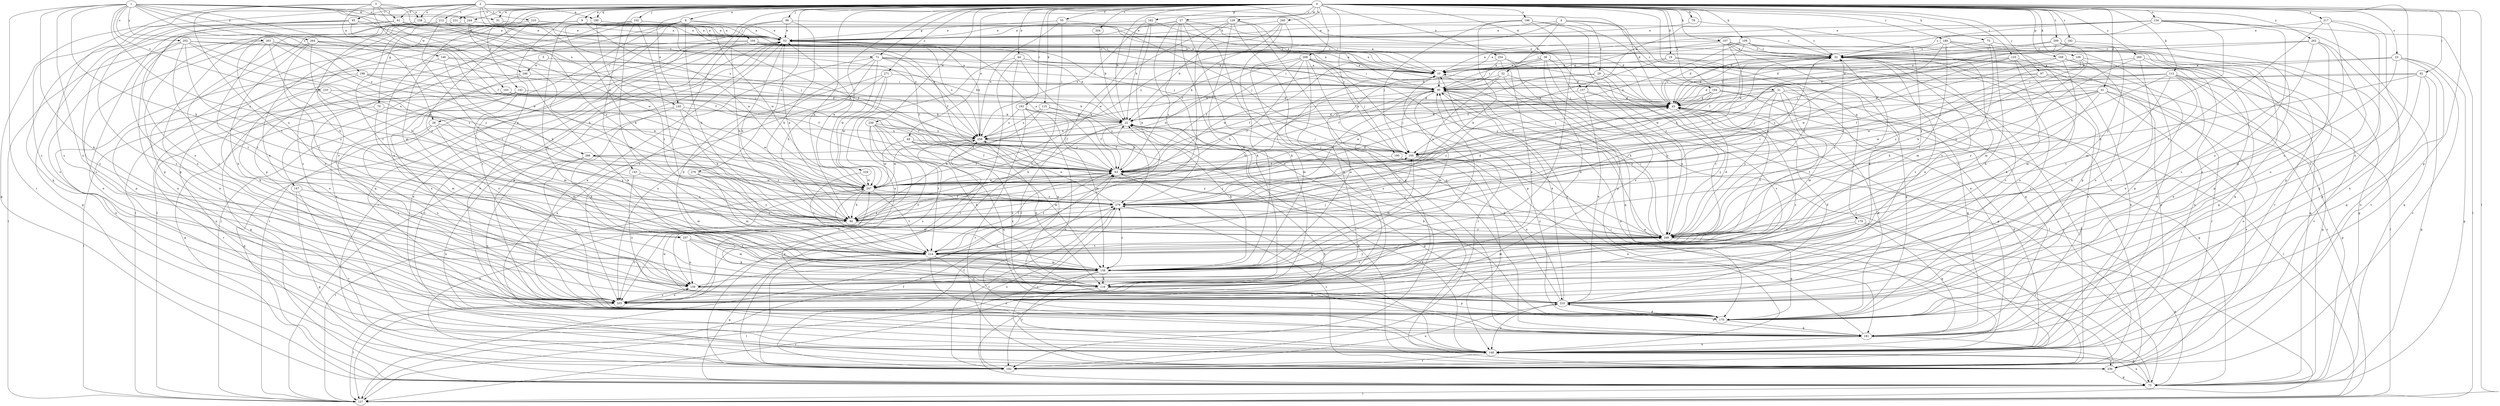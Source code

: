 strict digraph  {
0;
1;
2;
3;
4;
5;
6;
9;
10;
19;
22;
23;
27;
28;
29;
31;
32;
38;
41;
43;
44;
49;
51;
52;
53;
55;
61;
63;
70;
71;
73;
75;
78;
84;
92;
93;
95;
96;
97;
102;
103;
104;
105;
106;
107;
109;
112;
115;
116;
125;
127;
129;
138;
142;
143;
145;
146;
147;
148;
154;
157;
158;
159;
162;
168;
170;
179;
180;
181;
182;
183;
189;
190;
192;
194;
196;
198;
202;
203;
204;
208;
209;
210;
212;
214;
217;
225;
229;
231;
233;
236;
239;
240;
244;
246;
247;
254;
257;
258;
260;
262;
263;
264;
266;
268;
271;
276;
279;
0 -> 6  [label=a];
0 -> 9  [label=a];
0 -> 19  [label=b];
0 -> 22  [label=b];
0 -> 23  [label=c];
0 -> 27  [label=c];
0 -> 28  [label=c];
0 -> 38  [label=d];
0 -> 41  [label=d];
0 -> 44  [label=e];
0 -> 49  [label=e];
0 -> 51  [label=e];
0 -> 55  [label=f];
0 -> 61  [label=f];
0 -> 70  [label=g];
0 -> 71  [label=g];
0 -> 75  [label=h];
0 -> 78  [label=h];
0 -> 84  [label=h];
0 -> 92  [label=i];
0 -> 96  [label=j];
0 -> 97  [label=j];
0 -> 102  [label=j];
0 -> 106  [label=k];
0 -> 107  [label=k];
0 -> 109  [label=k];
0 -> 112  [label=k];
0 -> 115  [label=k];
0 -> 125  [label=l];
0 -> 127  [label=l];
0 -> 129  [label=m];
0 -> 138  [label=m];
0 -> 142  [label=n];
0 -> 143  [label=n];
0 -> 145  [label=n];
0 -> 154  [label=o];
0 -> 157  [label=o];
0 -> 162  [label=p];
0 -> 168  [label=p];
0 -> 170  [label=p];
0 -> 179  [label=q];
0 -> 180  [label=q];
0 -> 182  [label=r];
0 -> 183  [label=r];
0 -> 189  [label=r];
0 -> 190  [label=r];
0 -> 194  [label=s];
0 -> 196  [label=s];
0 -> 204  [label=t];
0 -> 208  [label=t];
0 -> 209  [label=t];
0 -> 217  [label=u];
0 -> 225  [label=u];
0 -> 229  [label=v];
0 -> 231  [label=v];
0 -> 239  [label=w];
0 -> 240  [label=w];
0 -> 244  [label=w];
0 -> 254  [label=x];
0 -> 257  [label=x];
0 -> 260  [label=y];
0 -> 262  [label=y];
0 -> 271  [label=z];
0 -> 276  [label=z];
1 -> 28  [label=c];
1 -> 51  [label=e];
1 -> 71  [label=g];
1 -> 84  [label=h];
1 -> 116  [label=k];
1 -> 192  [label=r];
1 -> 198  [label=s];
1 -> 202  [label=s];
1 -> 225  [label=u];
1 -> 233  [label=v];
1 -> 244  [label=w];
1 -> 246  [label=w];
1 -> 263  [label=y];
1 -> 264  [label=y];
1 -> 266  [label=y];
1 -> 279  [label=z];
2 -> 43  [label=d];
2 -> 73  [label=g];
2 -> 93  [label=i];
2 -> 95  [label=i];
2 -> 145  [label=n];
2 -> 157  [label=o];
2 -> 158  [label=o];
2 -> 180  [label=q];
2 -> 203  [label=s];
2 -> 210  [label=t];
2 -> 212  [label=t];
2 -> 257  [label=x];
2 -> 258  [label=x];
3 -> 61  [label=f];
3 -> 63  [label=f];
3 -> 95  [label=i];
3 -> 103  [label=j];
3 -> 146  [label=n];
3 -> 158  [label=o];
3 -> 203  [label=s];
3 -> 214  [label=t];
4 -> 29  [label=c];
4 -> 31  [label=c];
4 -> 52  [label=e];
4 -> 53  [label=e];
4 -> 266  [label=y];
4 -> 268  [label=y];
5 -> 22  [label=b];
5 -> 246  [label=w];
6 -> 53  [label=e];
6 -> 84  [label=h];
6 -> 104  [label=j];
6 -> 147  [label=n];
6 -> 203  [label=s];
6 -> 236  [label=v];
9 -> 32  [label=c];
9 -> 43  [label=d];
9 -> 53  [label=e];
9 -> 127  [label=l];
9 -> 159  [label=o];
9 -> 203  [label=s];
9 -> 247  [label=w];
10 -> 95  [label=i];
10 -> 138  [label=m];
10 -> 181  [label=q];
10 -> 192  [label=r];
19 -> 10  [label=a];
19 -> 63  [label=f];
19 -> 181  [label=q];
19 -> 192  [label=r];
22 -> 43  [label=d];
22 -> 53  [label=e];
22 -> 63  [label=f];
22 -> 84  [label=h];
22 -> 105  [label=j];
22 -> 258  [label=x];
23 -> 10  [label=a];
23 -> 43  [label=d];
23 -> 73  [label=g];
23 -> 138  [label=m];
23 -> 148  [label=n];
23 -> 236  [label=v];
27 -> 10  [label=a];
27 -> 53  [label=e];
27 -> 116  [label=k];
27 -> 181  [label=q];
27 -> 203  [label=s];
27 -> 236  [label=v];
27 -> 258  [label=x];
27 -> 279  [label=z];
28 -> 138  [label=m];
28 -> 203  [label=s];
28 -> 225  [label=u];
28 -> 258  [label=x];
28 -> 268  [label=y];
29 -> 63  [label=f];
29 -> 95  [label=i];
29 -> 170  [label=p];
29 -> 214  [label=t];
31 -> 43  [label=d];
31 -> 73  [label=g];
31 -> 84  [label=h];
31 -> 138  [label=m];
31 -> 181  [label=q];
31 -> 214  [label=t];
31 -> 258  [label=x];
31 -> 268  [label=y];
32 -> 10  [label=a];
32 -> 43  [label=d];
32 -> 127  [label=l];
32 -> 148  [label=n];
32 -> 159  [label=o];
32 -> 247  [label=w];
32 -> 268  [label=y];
38 -> 10  [label=a];
38 -> 73  [label=g];
38 -> 95  [label=i];
38 -> 116  [label=k];
38 -> 192  [label=r];
38 -> 203  [label=s];
38 -> 258  [label=x];
41 -> 43  [label=d];
41 -> 73  [label=g];
41 -> 84  [label=h];
41 -> 105  [label=j];
41 -> 148  [label=n];
41 -> 236  [label=v];
41 -> 247  [label=w];
41 -> 268  [label=y];
43 -> 22  [label=b];
43 -> 32  [label=c];
43 -> 95  [label=i];
43 -> 127  [label=l];
43 -> 203  [label=s];
43 -> 214  [label=t];
43 -> 268  [label=y];
43 -> 279  [label=z];
44 -> 10  [label=a];
44 -> 95  [label=i];
44 -> 127  [label=l];
44 -> 181  [label=q];
44 -> 192  [label=r];
44 -> 279  [label=z];
49 -> 63  [label=f];
49 -> 105  [label=j];
49 -> 138  [label=m];
49 -> 247  [label=w];
49 -> 268  [label=y];
51 -> 258  [label=x];
52 -> 63  [label=f];
52 -> 95  [label=i];
52 -> 203  [label=s];
52 -> 268  [label=y];
52 -> 279  [label=z];
53 -> 32  [label=c];
53 -> 63  [label=f];
53 -> 84  [label=h];
53 -> 127  [label=l];
53 -> 170  [label=p];
53 -> 192  [label=r];
53 -> 258  [label=x];
55 -> 53  [label=e];
55 -> 105  [label=j];
55 -> 203  [label=s];
55 -> 258  [label=x];
61 -> 53  [label=e];
61 -> 73  [label=g];
61 -> 148  [label=n];
61 -> 247  [label=w];
63 -> 22  [label=b];
63 -> 53  [label=e];
63 -> 148  [label=n];
63 -> 170  [label=p];
63 -> 214  [label=t];
63 -> 247  [label=w];
70 -> 22  [label=b];
70 -> 138  [label=m];
70 -> 192  [label=r];
71 -> 10  [label=a];
71 -> 43  [label=d];
71 -> 63  [label=f];
71 -> 84  [label=h];
71 -> 95  [label=i];
71 -> 116  [label=k];
71 -> 236  [label=v];
71 -> 247  [label=w];
73 -> 10  [label=a];
73 -> 22  [label=b];
73 -> 127  [label=l];
73 -> 148  [label=n];
75 -> 32  [label=c];
75 -> 116  [label=k];
75 -> 138  [label=m];
75 -> 148  [label=n];
78 -> 53  [label=e];
78 -> 268  [label=y];
84 -> 32  [label=c];
84 -> 63  [label=f];
84 -> 105  [label=j];
84 -> 203  [label=s];
84 -> 268  [label=y];
92 -> 73  [label=g];
92 -> 95  [label=i];
92 -> 105  [label=j];
92 -> 170  [label=p];
92 -> 181  [label=q];
92 -> 279  [label=z];
93 -> 53  [label=e];
93 -> 105  [label=j];
93 -> 159  [label=o];
93 -> 181  [label=q];
93 -> 203  [label=s];
93 -> 247  [label=w];
95 -> 43  [label=d];
95 -> 63  [label=f];
95 -> 84  [label=h];
95 -> 105  [label=j];
95 -> 138  [label=m];
95 -> 148  [label=n];
95 -> 268  [label=y];
96 -> 32  [label=c];
96 -> 53  [label=e];
96 -> 84  [label=h];
96 -> 127  [label=l];
96 -> 203  [label=s];
97 -> 43  [label=d];
97 -> 73  [label=g];
97 -> 95  [label=i];
97 -> 192  [label=r];
97 -> 279  [label=z];
102 -> 53  [label=e];
102 -> 127  [label=l];
102 -> 138  [label=m];
102 -> 170  [label=p];
102 -> 203  [label=s];
102 -> 214  [label=t];
102 -> 247  [label=w];
103 -> 22  [label=b];
103 -> 43  [label=d];
103 -> 63  [label=f];
103 -> 127  [label=l];
103 -> 148  [label=n];
104 -> 10  [label=a];
104 -> 32  [label=c];
104 -> 43  [label=d];
104 -> 84  [label=h];
104 -> 127  [label=l];
104 -> 181  [label=q];
104 -> 258  [label=x];
105 -> 63  [label=f];
105 -> 138  [label=m];
105 -> 148  [label=n];
105 -> 268  [label=y];
106 -> 10  [label=a];
106 -> 84  [label=h];
106 -> 170  [label=p];
106 -> 225  [label=u];
106 -> 279  [label=z];
107 -> 10  [label=a];
107 -> 32  [label=c];
107 -> 63  [label=f];
107 -> 73  [label=g];
107 -> 95  [label=i];
107 -> 116  [label=k];
107 -> 203  [label=s];
107 -> 279  [label=z];
109 -> 10  [label=a];
109 -> 22  [label=b];
109 -> 32  [label=c];
109 -> 43  [label=d];
109 -> 73  [label=g];
109 -> 138  [label=m];
109 -> 258  [label=x];
112 -> 63  [label=f];
112 -> 95  [label=i];
112 -> 116  [label=k];
112 -> 181  [label=q];
112 -> 214  [label=t];
112 -> 225  [label=u];
112 -> 236  [label=v];
112 -> 247  [label=w];
112 -> 268  [label=y];
115 -> 22  [label=b];
115 -> 63  [label=f];
115 -> 84  [label=h];
115 -> 258  [label=x];
116 -> 127  [label=l];
116 -> 170  [label=p];
125 -> 10  [label=a];
125 -> 105  [label=j];
125 -> 116  [label=k];
125 -> 148  [label=n];
125 -> 225  [label=u];
125 -> 279  [label=z];
127 -> 32  [label=c];
127 -> 63  [label=f];
129 -> 53  [label=e];
129 -> 138  [label=m];
129 -> 181  [label=q];
129 -> 192  [label=r];
129 -> 214  [label=t];
129 -> 247  [label=w];
129 -> 268  [label=y];
138 -> 10  [label=a];
138 -> 22  [label=b];
138 -> 116  [label=k];
138 -> 127  [label=l];
138 -> 159  [label=o];
138 -> 192  [label=r];
138 -> 268  [label=y];
138 -> 279  [label=z];
142 -> 43  [label=d];
142 -> 73  [label=g];
142 -> 138  [label=m];
142 -> 159  [label=o];
143 -> 138  [label=m];
143 -> 225  [label=u];
143 -> 247  [label=w];
145 -> 22  [label=b];
145 -> 73  [label=g];
145 -> 84  [label=h];
145 -> 116  [label=k];
145 -> 247  [label=w];
146 -> 10  [label=a];
146 -> 84  [label=h];
146 -> 170  [label=p];
146 -> 258  [label=x];
147 -> 73  [label=g];
147 -> 236  [label=v];
147 -> 279  [label=z];
148 -> 43  [label=d];
148 -> 53  [label=e];
148 -> 63  [label=f];
148 -> 192  [label=r];
148 -> 236  [label=v];
154 -> 32  [label=c];
154 -> 43  [label=d];
154 -> 53  [label=e];
154 -> 73  [label=g];
154 -> 95  [label=i];
154 -> 127  [label=l];
154 -> 159  [label=o];
154 -> 268  [label=y];
157 -> 43  [label=d];
157 -> 225  [label=u];
157 -> 247  [label=w];
157 -> 268  [label=y];
158 -> 10  [label=a];
158 -> 53  [label=e];
158 -> 203  [label=s];
159 -> 95  [label=i];
159 -> 203  [label=s];
159 -> 225  [label=u];
159 -> 279  [label=z];
162 -> 10  [label=a];
162 -> 22  [label=b];
162 -> 53  [label=e];
162 -> 84  [label=h];
162 -> 127  [label=l];
168 -> 10  [label=a];
168 -> 138  [label=m];
168 -> 148  [label=n];
168 -> 170  [label=p];
168 -> 247  [label=w];
170 -> 22  [label=b];
170 -> 32  [label=c];
170 -> 43  [label=d];
170 -> 53  [label=e];
170 -> 181  [label=q];
170 -> 247  [label=w];
179 -> 159  [label=o];
179 -> 181  [label=q];
179 -> 192  [label=r];
179 -> 268  [label=y];
180 -> 53  [label=e];
180 -> 63  [label=f];
180 -> 84  [label=h];
180 -> 138  [label=m];
180 -> 214  [label=t];
181 -> 32  [label=c];
181 -> 53  [label=e];
181 -> 73  [label=g];
181 -> 95  [label=i];
181 -> 148  [label=n];
181 -> 225  [label=u];
182 -> 32  [label=c];
182 -> 105  [label=j];
182 -> 181  [label=q];
183 -> 22  [label=b];
183 -> 63  [label=f];
183 -> 138  [label=m];
183 -> 148  [label=n];
183 -> 236  [label=v];
183 -> 258  [label=x];
189 -> 32  [label=c];
189 -> 148  [label=n];
189 -> 170  [label=p];
189 -> 192  [label=r];
189 -> 214  [label=t];
189 -> 279  [label=z];
190 -> 63  [label=f];
190 -> 148  [label=n];
190 -> 225  [label=u];
192 -> 63  [label=f];
192 -> 225  [label=u];
192 -> 247  [label=w];
192 -> 258  [label=x];
192 -> 279  [label=z];
194 -> 22  [label=b];
194 -> 43  [label=d];
194 -> 63  [label=f];
194 -> 105  [label=j];
194 -> 192  [label=r];
194 -> 236  [label=v];
196 -> 53  [label=e];
196 -> 84  [label=h];
196 -> 105  [label=j];
196 -> 138  [label=m];
196 -> 148  [label=n];
196 -> 268  [label=y];
198 -> 63  [label=f];
198 -> 95  [label=i];
198 -> 116  [label=k];
198 -> 148  [label=n];
198 -> 247  [label=w];
202 -> 10  [label=a];
202 -> 32  [label=c];
202 -> 159  [label=o];
202 -> 203  [label=s];
202 -> 214  [label=t];
202 -> 247  [label=w];
202 -> 268  [label=y];
202 -> 279  [label=z];
203 -> 32  [label=c];
203 -> 127  [label=l];
203 -> 159  [label=o];
204 -> 22  [label=b];
208 -> 10  [label=a];
208 -> 22  [label=b];
208 -> 63  [label=f];
208 -> 84  [label=h];
208 -> 95  [label=i];
208 -> 105  [label=j];
208 -> 116  [label=k];
208 -> 170  [label=p];
208 -> 203  [label=s];
208 -> 247  [label=w];
209 -> 32  [label=c];
209 -> 43  [label=d];
209 -> 105  [label=j];
209 -> 138  [label=m];
209 -> 225  [label=u];
209 -> 268  [label=y];
210 -> 10  [label=a];
210 -> 53  [label=e];
210 -> 170  [label=p];
210 -> 258  [label=x];
210 -> 268  [label=y];
212 -> 53  [label=e];
212 -> 105  [label=j];
212 -> 148  [label=n];
212 -> 170  [label=p];
212 -> 214  [label=t];
214 -> 63  [label=f];
214 -> 73  [label=g];
214 -> 105  [label=j];
214 -> 138  [label=m];
214 -> 148  [label=n];
214 -> 192  [label=r];
214 -> 225  [label=u];
217 -> 53  [label=e];
217 -> 148  [label=n];
217 -> 159  [label=o];
217 -> 214  [label=t];
217 -> 225  [label=u];
225 -> 10  [label=a];
225 -> 22  [label=b];
225 -> 43  [label=d];
225 -> 148  [label=n];
225 -> 170  [label=p];
225 -> 258  [label=x];
229 -> 214  [label=t];
229 -> 247  [label=w];
231 -> 53  [label=e];
231 -> 148  [label=n];
231 -> 159  [label=o];
231 -> 203  [label=s];
233 -> 43  [label=d];
233 -> 159  [label=o];
233 -> 279  [label=z];
236 -> 22  [label=b];
236 -> 73  [label=g];
236 -> 95  [label=i];
236 -> 279  [label=z];
239 -> 63  [label=f];
239 -> 116  [label=k];
239 -> 159  [label=o];
239 -> 181  [label=q];
239 -> 203  [label=s];
239 -> 214  [label=t];
239 -> 258  [label=x];
240 -> 22  [label=b];
240 -> 53  [label=e];
240 -> 63  [label=f];
240 -> 116  [label=k];
240 -> 203  [label=s];
244 -> 53  [label=e];
244 -> 84  [label=h];
244 -> 159  [label=o];
244 -> 214  [label=t];
244 -> 279  [label=z];
246 -> 73  [label=g];
246 -> 95  [label=i];
246 -> 116  [label=k];
246 -> 203  [label=s];
247 -> 32  [label=c];
247 -> 43  [label=d];
247 -> 53  [label=e];
247 -> 84  [label=h];
247 -> 127  [label=l];
247 -> 138  [label=m];
247 -> 214  [label=t];
247 -> 279  [label=z];
254 -> 10  [label=a];
254 -> 116  [label=k];
254 -> 127  [label=l];
254 -> 170  [label=p];
254 -> 247  [label=w];
257 -> 116  [label=k];
257 -> 138  [label=m];
257 -> 159  [label=o];
257 -> 214  [label=t];
258 -> 105  [label=j];
258 -> 116  [label=k];
258 -> 203  [label=s];
258 -> 247  [label=w];
258 -> 268  [label=y];
260 -> 10  [label=a];
260 -> 181  [label=q];
260 -> 192  [label=r];
260 -> 203  [label=s];
260 -> 214  [label=t];
262 -> 32  [label=c];
262 -> 43  [label=d];
262 -> 170  [label=p];
262 -> 203  [label=s];
262 -> 225  [label=u];
262 -> 236  [label=v];
263 -> 32  [label=c];
263 -> 63  [label=f];
263 -> 84  [label=h];
263 -> 127  [label=l];
263 -> 203  [label=s];
263 -> 214  [label=t];
263 -> 279  [label=z];
264 -> 10  [label=a];
264 -> 32  [label=c];
264 -> 84  [label=h];
264 -> 105  [label=j];
264 -> 116  [label=k];
264 -> 214  [label=t];
266 -> 63  [label=f];
266 -> 148  [label=n];
266 -> 181  [label=q];
266 -> 203  [label=s];
266 -> 279  [label=z];
268 -> 32  [label=c];
268 -> 43  [label=d];
268 -> 73  [label=g];
268 -> 95  [label=i];
268 -> 159  [label=o];
268 -> 170  [label=p];
268 -> 214  [label=t];
271 -> 95  [label=i];
271 -> 148  [label=n];
271 -> 203  [label=s];
271 -> 225  [label=u];
271 -> 247  [label=w];
276 -> 138  [label=m];
276 -> 214  [label=t];
276 -> 247  [label=w];
276 -> 268  [label=y];
279 -> 43  [label=d];
279 -> 53  [label=e];
279 -> 84  [label=h];
279 -> 95  [label=i];
279 -> 192  [label=r];
279 -> 236  [label=v];
279 -> 258  [label=x];
279 -> 268  [label=y];
}
